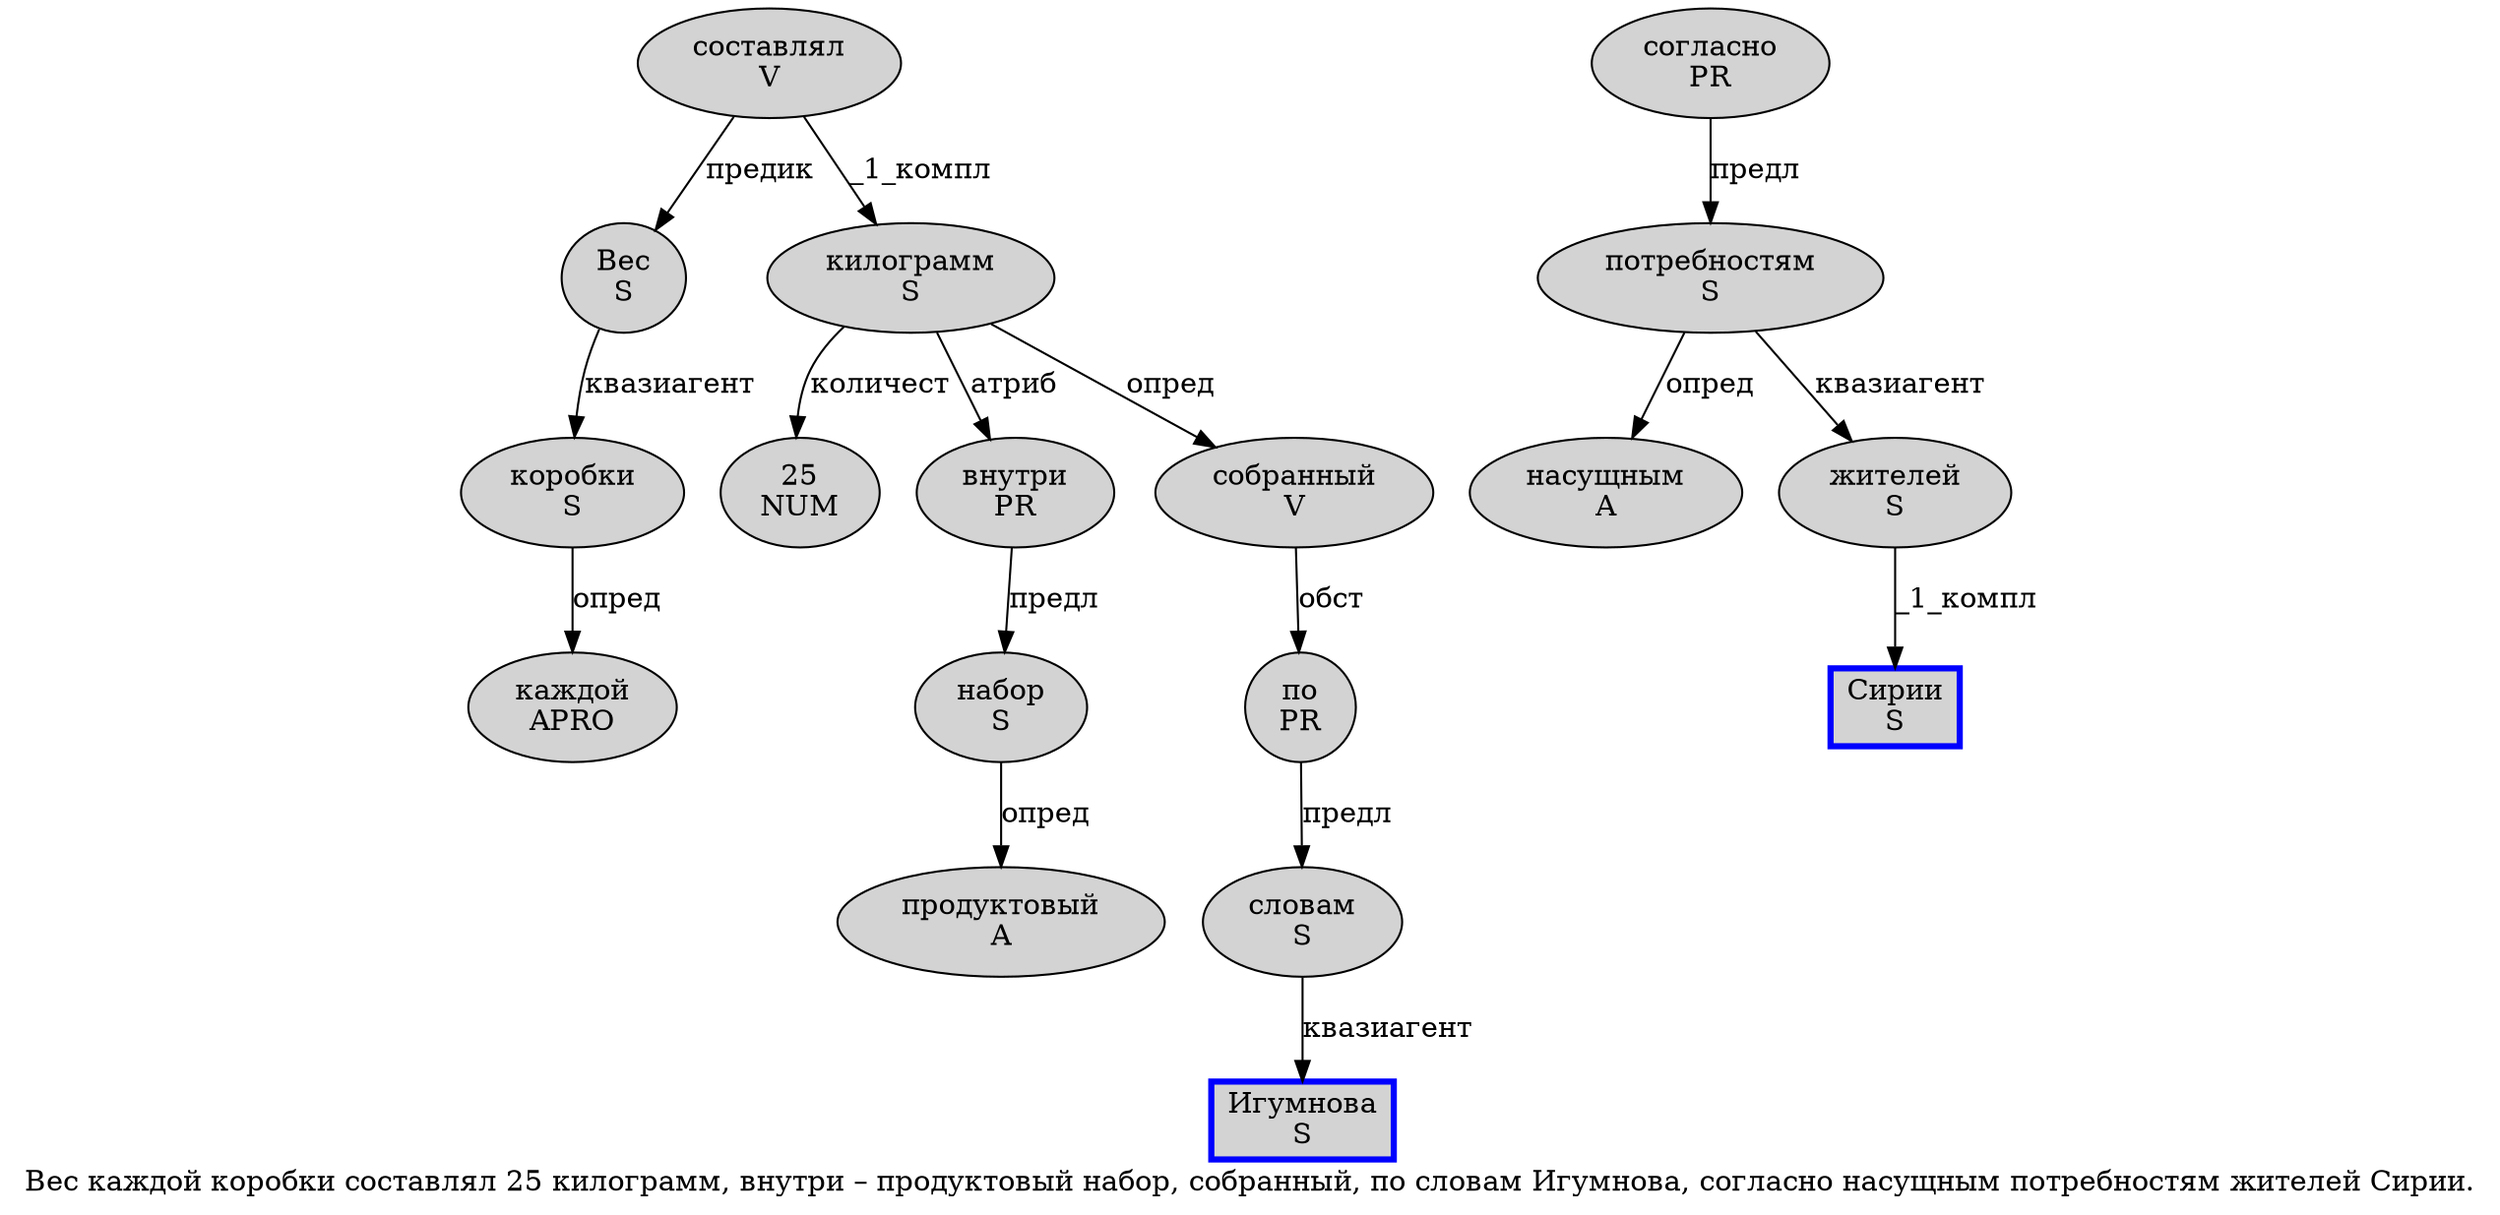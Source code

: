digraph SENTENCE_697 {
	graph [label="Вес каждой коробки составлял 25 килограмм, внутри – продуктовый набор, собранный, по словам Игумнова, согласно насущным потребностям жителей Сирии."]
	node [style=filled]
		0 [label="Вес
S" color="" fillcolor=lightgray penwidth=1 shape=ellipse]
		1 [label="каждой
APRO" color="" fillcolor=lightgray penwidth=1 shape=ellipse]
		2 [label="коробки
S" color="" fillcolor=lightgray penwidth=1 shape=ellipse]
		3 [label="составлял
V" color="" fillcolor=lightgray penwidth=1 shape=ellipse]
		4 [label="25
NUM" color="" fillcolor=lightgray penwidth=1 shape=ellipse]
		5 [label="килограмм
S" color="" fillcolor=lightgray penwidth=1 shape=ellipse]
		7 [label="внутри
PR" color="" fillcolor=lightgray penwidth=1 shape=ellipse]
		9 [label="продуктовый
A" color="" fillcolor=lightgray penwidth=1 shape=ellipse]
		10 [label="набор
S" color="" fillcolor=lightgray penwidth=1 shape=ellipse]
		12 [label="собранный
V" color="" fillcolor=lightgray penwidth=1 shape=ellipse]
		14 [label="по
PR" color="" fillcolor=lightgray penwidth=1 shape=ellipse]
		15 [label="словам
S" color="" fillcolor=lightgray penwidth=1 shape=ellipse]
		16 [label="Игумнова
S" color=blue fillcolor=lightgray penwidth=3 shape=box]
		18 [label="согласно
PR" color="" fillcolor=lightgray penwidth=1 shape=ellipse]
		19 [label="насущным
A" color="" fillcolor=lightgray penwidth=1 shape=ellipse]
		20 [label="потребностям
S" color="" fillcolor=lightgray penwidth=1 shape=ellipse]
		21 [label="жителей
S" color="" fillcolor=lightgray penwidth=1 shape=ellipse]
		22 [label="Сирии
S" color=blue fillcolor=lightgray penwidth=3 shape=box]
			21 -> 22 [label="_1_компл"]
			2 -> 1 [label="опред"]
			0 -> 2 [label="квазиагент"]
			10 -> 9 [label="опред"]
			20 -> 19 [label="опред"]
			20 -> 21 [label="квазиагент"]
			12 -> 14 [label="обст"]
			3 -> 0 [label="предик"]
			3 -> 5 [label="_1_компл"]
			14 -> 15 [label="предл"]
			15 -> 16 [label="квазиагент"]
			5 -> 4 [label="количест"]
			5 -> 7 [label="атриб"]
			5 -> 12 [label="опред"]
			7 -> 10 [label="предл"]
			18 -> 20 [label="предл"]
}